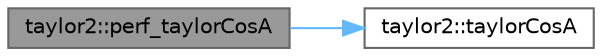 digraph "taylor2::perf_taylorCosA"
{
 // LATEX_PDF_SIZE
  bgcolor="transparent";
  edge [fontname=Helvetica,fontsize=10,labelfontname=Helvetica,labelfontsize=10];
  node [fontname=Helvetica,fontsize=10,shape=box,height=0.2,width=0.4];
  rankdir="LR";
  Node1 [id="Node000001",label="taylor2::perf_taylorCosA",height=0.2,width=0.4,color="gray40", fillcolor="grey60", style="filled", fontcolor="black",tooltip=" "];
  Node1 -> Node2 [id="edge1_Node000001_Node000002",color="steelblue1",style="solid",tooltip=" "];
  Node2 [id="Node000002",label="taylor2::taylorCosA",height=0.2,width=0.4,color="grey40", fillcolor="white", style="filled",URL="$namespacetaylor2.html#ad90010e9166631e81a7c4d9e6d023ecb",tooltip=" "];
}
